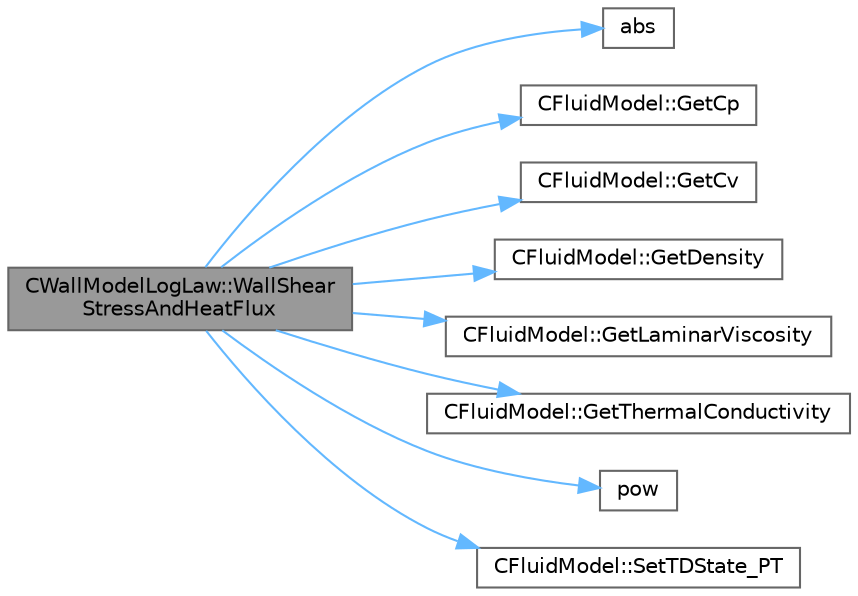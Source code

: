 digraph "CWallModelLogLaw::WallShearStressAndHeatFlux"
{
 // LATEX_PDF_SIZE
  bgcolor="transparent";
  edge [fontname=Helvetica,fontsize=10,labelfontname=Helvetica,labelfontsize=10];
  node [fontname=Helvetica,fontsize=10,shape=box,height=0.2,width=0.4];
  rankdir="LR";
  Node1 [id="Node000001",label="CWallModelLogLaw::WallShear\lStressAndHeatFlux",height=0.2,width=0.4,color="gray40", fillcolor="grey60", style="filled", fontcolor="black",tooltip="Function, which computes the wall shear stress and heat flux from the data at the exchange location."];
  Node1 -> Node2 [id="edge1_Node000001_Node000002",color="steelblue1",style="solid",tooltip=" "];
  Node2 [id="Node000002",label="abs",height=0.2,width=0.4,color="grey40", fillcolor="white", style="filled",URL="$group__SIMD.html#gaf7650d08e2a58ed700276ddc70f72f96",tooltip=" "];
  Node1 -> Node3 [id="edge2_Node000001_Node000003",color="steelblue1",style="solid",tooltip=" "];
  Node3 [id="Node000003",label="CFluidModel::GetCp",height=0.2,width=0.4,color="grey40", fillcolor="white", style="filled",URL="$classCFluidModel.html#a9b12761e0a9de292d4929f053e9047f7",tooltip="Get fluid specific heat at constant pressure."];
  Node1 -> Node4 [id="edge3_Node000001_Node000004",color="steelblue1",style="solid",tooltip=" "];
  Node4 [id="Node000004",label="CFluidModel::GetCv",height=0.2,width=0.4,color="grey40", fillcolor="white", style="filled",URL="$classCFluidModel.html#aa413b297485cf36c0498b7a64f048ece",tooltip="Get fluid specific heat at constant volume."];
  Node1 -> Node5 [id="edge4_Node000001_Node000005",color="steelblue1",style="solid",tooltip=" "];
  Node5 [id="Node000005",label="CFluidModel::GetDensity",height=0.2,width=0.4,color="grey40", fillcolor="white", style="filled",URL="$classCFluidModel.html#aea74264efe7875c6f8c0aa62e3ccd62a",tooltip="Get fluid density."];
  Node1 -> Node6 [id="edge5_Node000001_Node000006",color="steelblue1",style="solid",tooltip=" "];
  Node6 [id="Node000006",label="CFluidModel::GetLaminarViscosity",height=0.2,width=0.4,color="grey40", fillcolor="white", style="filled",URL="$classCFluidModel.html#ad0e35cb58779dc8fe3265c85b6c29905",tooltip="Get fluid dynamic viscosity."];
  Node1 -> Node7 [id="edge6_Node000001_Node000007",color="steelblue1",style="solid",tooltip=" "];
  Node7 [id="Node000007",label="CFluidModel::GetThermalConductivity",height=0.2,width=0.4,color="grey40", fillcolor="white", style="filled",URL="$classCFluidModel.html#a376bce2f006ecf2393ac1c25ff734c2a",tooltip="Get fluid thermal conductivity."];
  Node1 -> Node8 [id="edge7_Node000001_Node000008",color="steelblue1",style="solid",tooltip=" "];
  Node8 [id="Node000008",label="pow",height=0.2,width=0.4,color="grey40", fillcolor="white", style="filled",URL="$group__SIMD.html#ga768cbdeba8e4567257959378fba27f17",tooltip=" "];
  Node1 -> Node9 [id="edge8_Node000001_Node000009",color="steelblue1",style="solid",tooltip=" "];
  Node9 [id="Node000009",label="CFluidModel::SetTDState_PT",height=0.2,width=0.4,color="grey40", fillcolor="white", style="filled",URL="$classCFluidModel.html#a32d65726b075ea29a29f806d12cf0a5a",tooltip="virtual member that would be different for each gas model implemented"];
}
